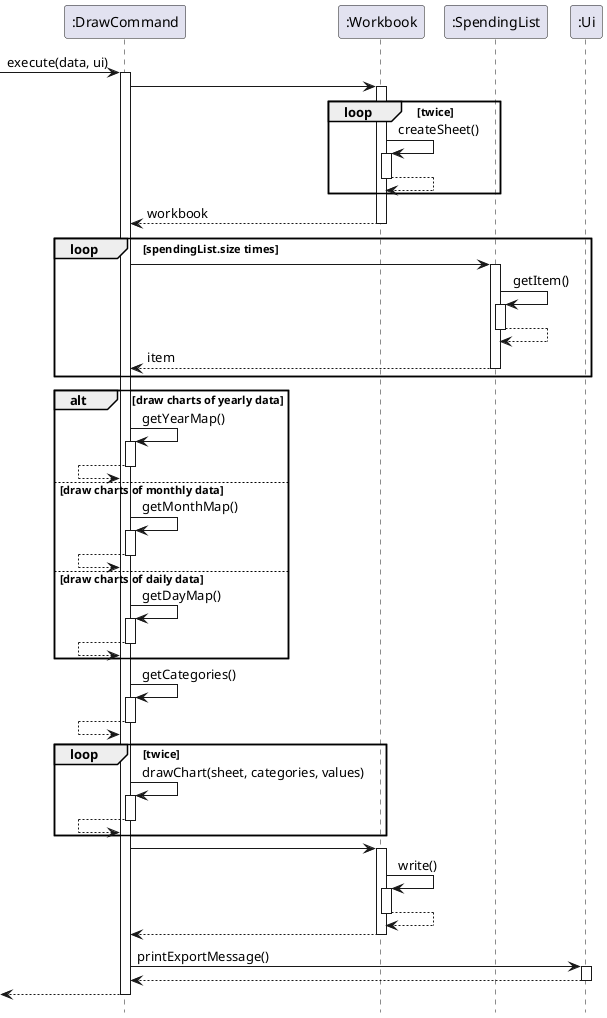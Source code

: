 @startuml

hide footbox

->":DrawCommand":execute(data, ui)
activate ":DrawCommand"
":DrawCommand" -> ":Workbook"
activate ":Workbook"
loop twice
":Workbook" -> ":Workbook" : createSheet()
activate ":Workbook"
":Workbook" --> ":Workbook"
deactivate ":Workbook"
end
":Workbook" --> ":DrawCommand" : workbook
deactivate ":Workbook"

loop spendingList.size times


":DrawCommand" -> ":SpendingList"
activate ":SpendingList"
":SpendingList" -> ":SpendingList" : getItem()
activate ":SpendingList"
":SpendingList" --> ":SpendingList"
deactivate ":SpendingList"
":SpendingList" --> ":DrawCommand" : item
deactivate ":SpendingList"

end

alt draw charts of yearly data

":DrawCommand" -> ":DrawCommand" : getYearMap()
activate ":DrawCommand"
":DrawCommand" <-- ":DrawCommand"
deactivate ":DrawCommand"

else draw charts of monthly data

":DrawCommand" -> ":DrawCommand" : getMonthMap()
activate ":DrawCommand"
":DrawCommand" <-- ":DrawCommand"
deactivate ":DrawCommand"

else draw charts of daily data

":DrawCommand" -> ":DrawCommand" : getDayMap()
activate ":DrawCommand"
":DrawCommand" <-- ":DrawCommand"
deactivate ":DrawCommand"

end

":DrawCommand" -> ":DrawCommand" : getCategories()
activate ":DrawCommand"
":DrawCommand" <-- ":DrawCommand"
deactivate ":DrawCommand"

loop twice
":DrawCommand" -> ":DrawCommand" : drawChart(sheet, categories, values)
activate ":DrawCommand"
":DrawCommand" <-- ":DrawCommand"
deactivate ":DrawCommand"
end
":DrawCommand" -> ":Workbook"
activate ":Workbook"
":Workbook" -> ":Workbook" : write()
activate ":Workbook"
":Workbook" --> ":Workbook"
deactivate ":Workbook"
":Workbook" --> ":DrawCommand"
deactivate ":Workbook"
":DrawCommand" -> ":Ui": printExportMessage()
activate ":Ui"
":Ui"-->":DrawCommand":
deactivate ":Ui"
<--":DrawCommand"
deactivate ":DrawCommand"
@enduml